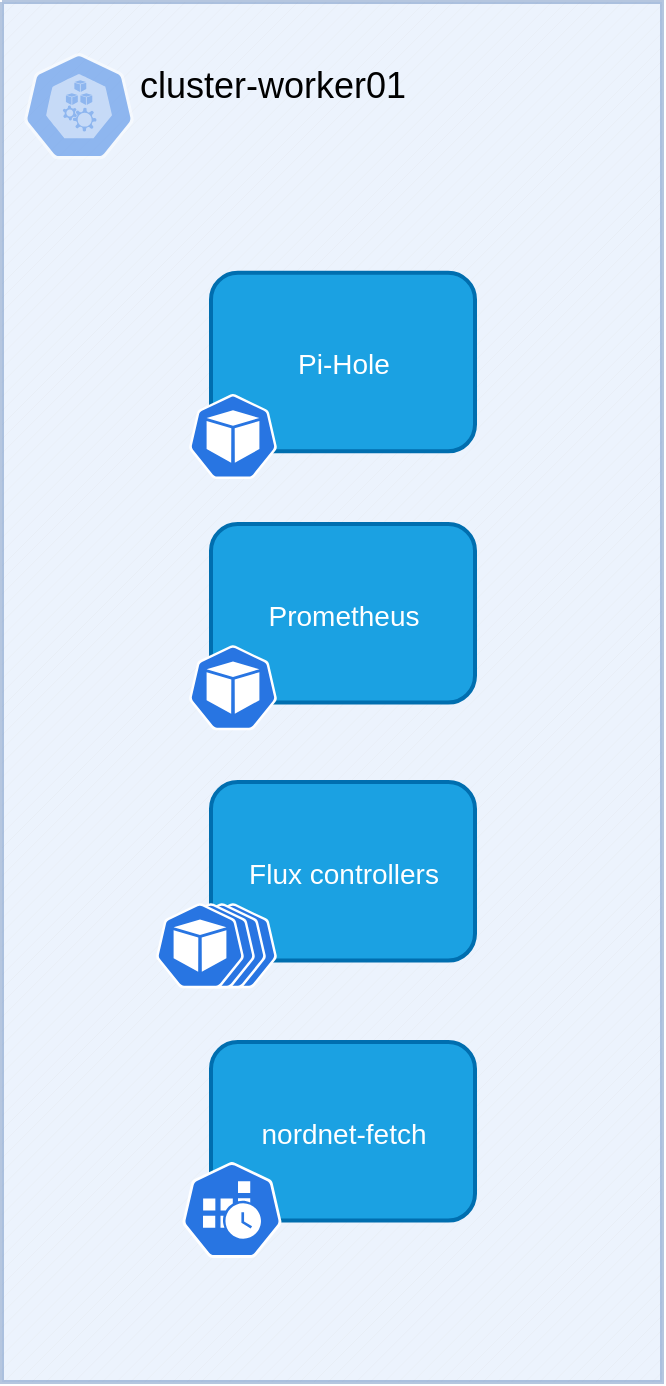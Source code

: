 <mxfile version="20.7.4" type="device"><diagram id="aKNw-K2CrcAXVSlUuBIN" name="Page-1"><mxGraphModel dx="2166" dy="863" grid="1" gridSize="10" guides="1" tooltips="1" connect="1" arrows="1" fold="1" page="1" pageScale="1" pageWidth="850" pageHeight="1100" math="0" shadow="0"><root><mxCell id="0"/><mxCell id="1" parent="0"/><mxCell id="IccQugtlyLPSnZGWwCd--80" value="" style="group" vertex="1" connectable="0" parent="1"><mxGeometry x="425" y="160" width="330" height="690" as="geometry"/></mxCell><mxCell id="Uv_nbkwHLuBSRKb11S-6-7" value="" style="verticalLabelPosition=bottom;verticalAlign=top;html=1;shape=mxgraph.basic.patternFillRect;fillStyle=diag;step=5;fillStrokeWidth=0.2;fillStrokeColor=#dddddd;opacity=50;fillColor=#dae8fc;strokeColor=#6c8ebf;strokeWidth=2;" parent="IccQugtlyLPSnZGWwCd--80" vertex="1"><mxGeometry width="330" height="690" as="geometry"/></mxCell><mxCell id="Uv_nbkwHLuBSRKb11S-6-8" value="cluster-worker01" style="text;html=1;align=center;verticalAlign=middle;resizable=0;points=[];autosize=1;strokeColor=none;fillColor=none;fontSize=18;" parent="IccQugtlyLPSnZGWwCd--80" vertex="1"><mxGeometry x="55" y="22.326" width="160" height="40" as="geometry"/></mxCell><mxCell id="Uv_nbkwHLuBSRKb11S-6-16" value="" style="sketch=0;html=1;dashed=0;whitespace=wrap;fillColor=#2875E2;strokeColor=#ffffff;points=[[0.005,0.63,0],[0.1,0.2,0],[0.9,0.2,0],[0.5,0,0],[0.995,0.63,0],[0.72,0.99,0],[0.5,1,0],[0.28,0.99,0]];verticalLabelPosition=bottom;align=center;verticalAlign=top;shape=mxgraph.kubernetes.icon;prIcon=node;strokeWidth=2;fontSize=18;opacity=50;" parent="IccQugtlyLPSnZGWwCd--80" vertex="1"><mxGeometry x="11" y="16.372" width="55.0" height="71.442" as="geometry"/></mxCell><mxCell id="Uv_nbkwHLuBSRKb11S-6-26" value="" style="group" parent="IccQugtlyLPSnZGWwCd--80" vertex="1" connectable="0"><mxGeometry x="93.5" y="261.0" width="143" height="119.07" as="geometry"/></mxCell><mxCell id="Uv_nbkwHLuBSRKb11S-6-27" value="&lt;font style=&quot;font-size: 14px;&quot;&gt;Prometheus&lt;/font&gt;" style="rounded=1;whiteSpace=wrap;html=1;strokeWidth=2;fontSize=18;fillColor=#1ba1e2;strokeColor=#006EAF;fontColor=#ffffff;" parent="Uv_nbkwHLuBSRKb11S-6-26" vertex="1"><mxGeometry x="11" width="132" height="89.302" as="geometry"/></mxCell><mxCell id="Uv_nbkwHLuBSRKb11S-6-28" value="" style="sketch=0;html=1;dashed=0;whitespace=wrap;fillColor=#2875E2;strokeColor=#ffffff;points=[[0.005,0.63,0],[0.1,0.2,0],[0.9,0.2,0],[0.5,0,0],[0.995,0.63,0],[0.72,0.99,0],[0.5,1,0],[0.28,0.99,0]];verticalLabelPosition=bottom;align=center;verticalAlign=top;shape=mxgraph.kubernetes.icon;prIcon=pod;strokeWidth=2;fontSize=14;" parent="Uv_nbkwHLuBSRKb11S-6-26" vertex="1"><mxGeometry y="44.651" width="44" height="74.419" as="geometry"/></mxCell><mxCell id="IccQugtlyLPSnZGWwCd--52" value="" style="group" vertex="1" connectable="0" parent="IccQugtlyLPSnZGWwCd--80"><mxGeometry x="77" y="390.0" width="159.5" height="119.07" as="geometry"/></mxCell><mxCell id="IccQugtlyLPSnZGWwCd--17" value="&lt;font style=&quot;font-size: 14px;&quot;&gt;Flux controllers&lt;/font&gt;" style="rounded=1;whiteSpace=wrap;html=1;strokeWidth=2;fontSize=18;fillColor=#1ba1e2;strokeColor=#006EAF;fontColor=#ffffff;" vertex="1" parent="IccQugtlyLPSnZGWwCd--52"><mxGeometry x="27.5" width="132" height="89.302" as="geometry"/></mxCell><mxCell id="IccQugtlyLPSnZGWwCd--18" value="" style="sketch=0;html=1;dashed=0;whitespace=wrap;fillColor=#2875E2;strokeColor=#ffffff;points=[[0.005,0.63,0],[0.1,0.2,0],[0.9,0.2,0],[0.5,0,0],[0.995,0.63,0],[0.72,0.99,0],[0.5,1,0],[0.28,0.99,0]];verticalLabelPosition=bottom;align=center;verticalAlign=top;shape=mxgraph.kubernetes.icon;prIcon=pod;strokeWidth=2;fontSize=14;" vertex="1" parent="IccQugtlyLPSnZGWwCd--52"><mxGeometry x="16.5" y="44.651" width="44" height="74.419" as="geometry"/></mxCell><mxCell id="IccQugtlyLPSnZGWwCd--32" value="" style="sketch=0;html=1;dashed=0;whitespace=wrap;fillColor=#2875E2;strokeColor=#ffffff;points=[[0.005,0.63,0],[0.1,0.2,0],[0.9,0.2,0],[0.5,0,0],[0.995,0.63,0],[0.72,0.99,0],[0.5,1,0],[0.28,0.99,0]];verticalLabelPosition=bottom;align=center;verticalAlign=top;shape=mxgraph.kubernetes.icon;prIcon=pod;strokeWidth=2;fontSize=14;" vertex="1" parent="IccQugtlyLPSnZGWwCd--52"><mxGeometry x="11" y="44.651" width="44" height="74.419" as="geometry"/></mxCell><mxCell id="IccQugtlyLPSnZGWwCd--34" value="" style="sketch=0;html=1;dashed=0;whitespace=wrap;fillColor=#2875E2;strokeColor=#ffffff;points=[[0.005,0.63,0],[0.1,0.2,0],[0.9,0.2,0],[0.5,0,0],[0.995,0.63,0],[0.72,0.99,0],[0.5,1,0],[0.28,0.99,0]];verticalLabelPosition=bottom;align=center;verticalAlign=top;shape=mxgraph.kubernetes.icon;prIcon=pod;strokeWidth=2;fontSize=14;" vertex="1" parent="IccQugtlyLPSnZGWwCd--52"><mxGeometry x="5.5" y="44.651" width="44" height="74.419" as="geometry"/></mxCell><mxCell id="IccQugtlyLPSnZGWwCd--35" value="" style="sketch=0;html=1;dashed=0;whitespace=wrap;fillColor=#2875E2;strokeColor=#ffffff;points=[[0.005,0.63,0],[0.1,0.2,0],[0.9,0.2,0],[0.5,0,0],[0.995,0.63,0],[0.72,0.99,0],[0.5,1,0],[0.28,0.99,0]];verticalLabelPosition=bottom;align=center;verticalAlign=top;shape=mxgraph.kubernetes.icon;prIcon=pod;strokeWidth=2;fontSize=14;" vertex="1" parent="IccQugtlyLPSnZGWwCd--52"><mxGeometry y="44.651" width="44" height="74.419" as="geometry"/></mxCell><mxCell id="Uv_nbkwHLuBSRKb11S-6-25" value="" style="group" parent="IccQugtlyLPSnZGWwCd--80" vertex="1" connectable="0"><mxGeometry x="93.5" y="135.384" width="143" height="119.07" as="geometry"/></mxCell><mxCell id="Uv_nbkwHLuBSRKb11S-6-23" value="&lt;font style=&quot;font-size: 14px;&quot;&gt;Pi-Hole&lt;/font&gt;" style="rounded=1;whiteSpace=wrap;html=1;strokeWidth=2;fontSize=18;fillColor=#1ba1e2;strokeColor=#006EAF;fontColor=#ffffff;" parent="Uv_nbkwHLuBSRKb11S-6-25" vertex="1"><mxGeometry x="11" width="132" height="89.302" as="geometry"/></mxCell><mxCell id="Uv_nbkwHLuBSRKb11S-6-24" value="" style="sketch=0;html=1;dashed=0;whitespace=wrap;fillColor=#2875E2;strokeColor=#ffffff;points=[[0.005,0.63,0],[0.1,0.2,0],[0.9,0.2,0],[0.5,0,0],[0.995,0.63,0],[0.72,0.99,0],[0.5,1,0],[0.28,0.99,0]];verticalLabelPosition=bottom;align=center;verticalAlign=top;shape=mxgraph.kubernetes.icon;prIcon=pod;strokeWidth=2;fontSize=14;" parent="Uv_nbkwHLuBSRKb11S-6-25" vertex="1"><mxGeometry y="44.651" width="44" height="74.419" as="geometry"/></mxCell><mxCell id="IccQugtlyLPSnZGWwCd--100" value="" style="group" vertex="1" connectable="0" parent="IccQugtlyLPSnZGWwCd--80"><mxGeometry x="90" y="520.0" width="146.5" height="108.0" as="geometry"/></mxCell><mxCell id="IccQugtlyLPSnZGWwCd--79" value="&lt;font style=&quot;font-size: 14px;&quot;&gt;nordnet-fetch&lt;/font&gt;" style="rounded=1;whiteSpace=wrap;html=1;strokeWidth=2;fontSize=18;fillColor=#1ba1e2;strokeColor=#006EAF;fontColor=#ffffff;" vertex="1" parent="IccQugtlyLPSnZGWwCd--100"><mxGeometry x="14.5" width="132" height="89.302" as="geometry"/></mxCell><mxCell id="IccQugtlyLPSnZGWwCd--81" value="" style="sketch=0;html=1;dashed=0;whitespace=wrap;fillColor=#2875E2;strokeColor=#ffffff;points=[[0.005,0.63,0],[0.1,0.2,0],[0.9,0.2,0],[0.5,0,0],[0.995,0.63,0],[0.72,0.99,0],[0.5,1,0],[0.28,0.99,0]];verticalLabelPosition=bottom;align=center;verticalAlign=top;shape=mxgraph.kubernetes.icon;prIcon=cronjob" vertex="1" parent="IccQugtlyLPSnZGWwCd--100"><mxGeometry y="60.0" width="50" height="48" as="geometry"/></mxCell></root></mxGraphModel></diagram></mxfile>
